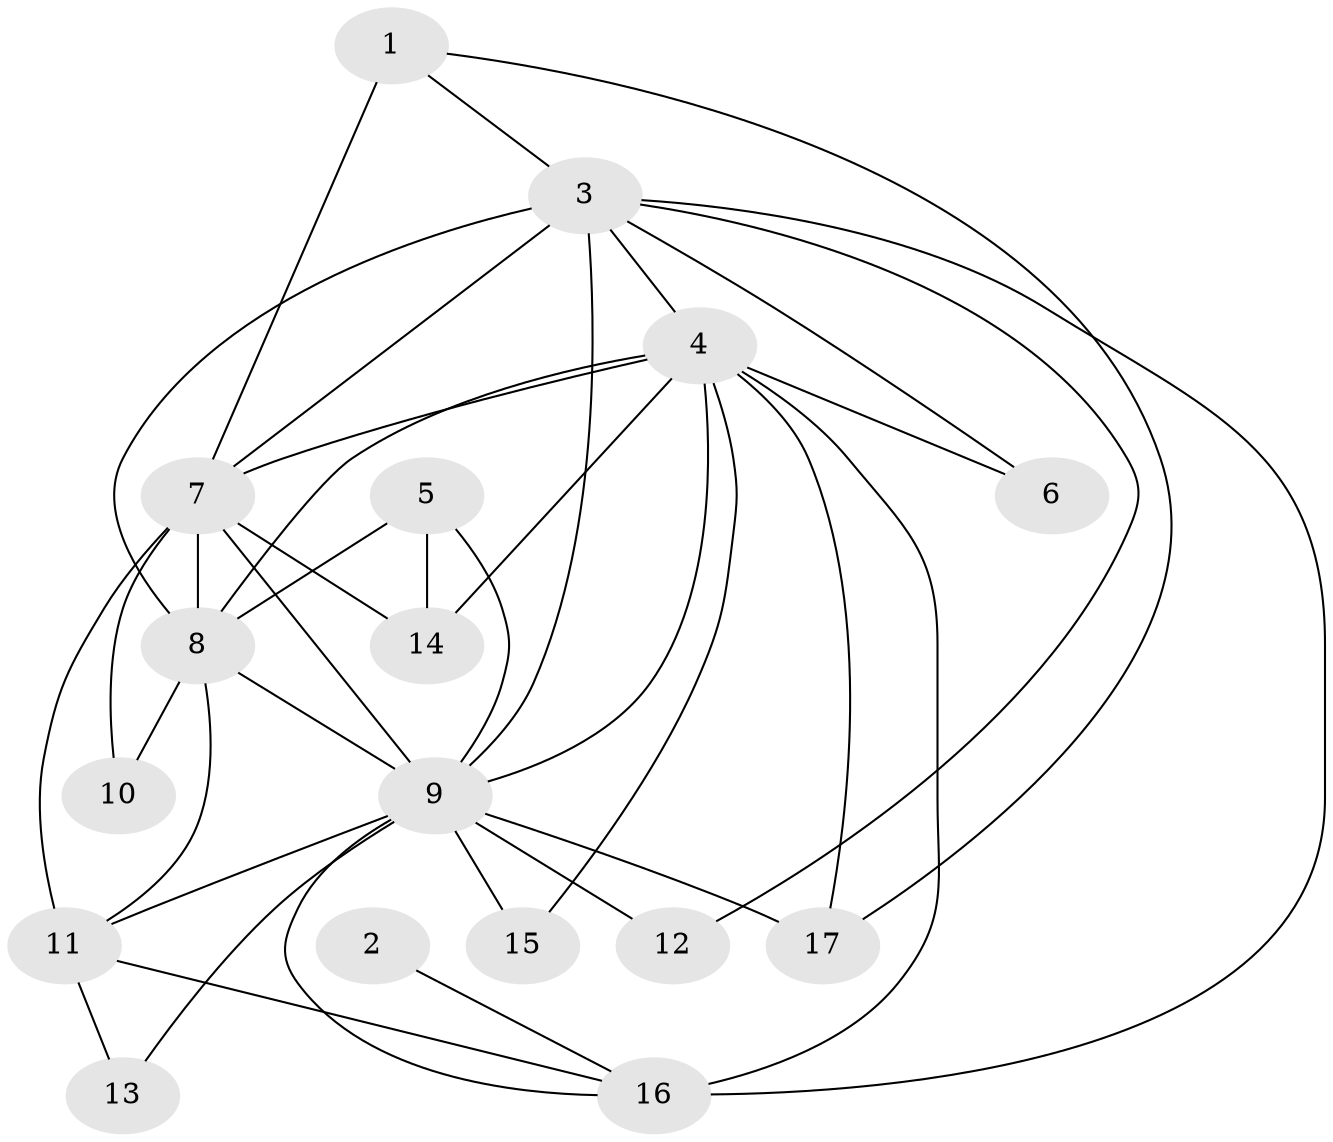 // original degree distribution, {16: 0.05357142857142857, 13: 0.03571428571428571, 14: 0.017857142857142856, 17: 0.03571428571428571, 18: 0.03571428571428571, 4: 0.07142857142857142, 7: 0.03571428571428571, 3: 0.10714285714285714, 2: 0.6071428571428571}
// Generated by graph-tools (version 1.1) at 2025/36/03/04/25 23:36:14]
// undirected, 17 vertices, 38 edges
graph export_dot {
  node [color=gray90,style=filled];
  1;
  2;
  3;
  4;
  5;
  6;
  7;
  8;
  9;
  10;
  11;
  12;
  13;
  14;
  15;
  16;
  17;
  1 -- 3 [weight=1.0];
  1 -- 7 [weight=2.0];
  1 -- 17 [weight=1.0];
  2 -- 16 [weight=1.0];
  3 -- 4 [weight=3.0];
  3 -- 6 [weight=1.0];
  3 -- 7 [weight=5.0];
  3 -- 8 [weight=2.0];
  3 -- 9 [weight=3.0];
  3 -- 12 [weight=1.0];
  3 -- 16 [weight=1.0];
  4 -- 6 [weight=2.0];
  4 -- 7 [weight=8.0];
  4 -- 8 [weight=4.0];
  4 -- 9 [weight=6.0];
  4 -- 14 [weight=1.0];
  4 -- 15 [weight=1.0];
  4 -- 16 [weight=2.0];
  4 -- 17 [weight=1.0];
  5 -- 8 [weight=1.0];
  5 -- 9 [weight=1.0];
  5 -- 14 [weight=1.0];
  7 -- 8 [weight=8.0];
  7 -- 9 [weight=7.0];
  7 -- 10 [weight=2.0];
  7 -- 11 [weight=3.0];
  7 -- 14 [weight=3.0];
  8 -- 9 [weight=5.0];
  8 -- 10 [weight=2.0];
  8 -- 11 [weight=1.0];
  9 -- 11 [weight=1.0];
  9 -- 12 [weight=1.0];
  9 -- 13 [weight=1.0];
  9 -- 15 [weight=2.0];
  9 -- 16 [weight=1.0];
  9 -- 17 [weight=2.0];
  11 -- 13 [weight=1.0];
  11 -- 16 [weight=1.0];
}

